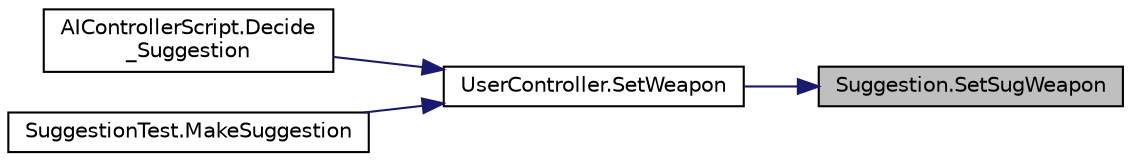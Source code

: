 digraph "Suggestion.SetSugWeapon"
{
 // LATEX_PDF_SIZE
  edge [fontname="Helvetica",fontsize="10",labelfontname="Helvetica",labelfontsize="10"];
  node [fontname="Helvetica",fontsize="10",shape=record];
  rankdir="RL";
  Node1 [label="Suggestion.SetSugWeapon",height=0.2,width=0.4,color="black", fillcolor="grey75", style="filled", fontcolor="black",tooltip=" "];
  Node1 -> Node2 [dir="back",color="midnightblue",fontsize="10",style="solid"];
  Node2 [label="UserController.SetWeapon",height=0.2,width=0.4,color="black", fillcolor="white", style="filled",URL="$class_user_controller.html#aea1bd5d7b45854e5113b459a2b11dd35",tooltip=" "];
  Node2 -> Node3 [dir="back",color="midnightblue",fontsize="10",style="solid"];
  Node3 [label="AIControllerScript.Decide\l_Suggestion",height=0.2,width=0.4,color="black", fillcolor="white", style="filled",URL="$class_a_i_controller_script.html#affdf86fa313c46463a9a5a2b20020a17",tooltip="Decides what the AI should suggest this should match the flow chart of the AI"];
  Node2 -> Node4 [dir="back",color="midnightblue",fontsize="10",style="solid"];
  Node4 [label="SuggestionTest.MakeSuggestion",height=0.2,width=0.4,color="black", fillcolor="white", style="filled",URL="$class_suggestion_test.html#ac6fed8b504eb8b103cb5c38fa895edf3",tooltip="get test choices and make suggestion"];
}

